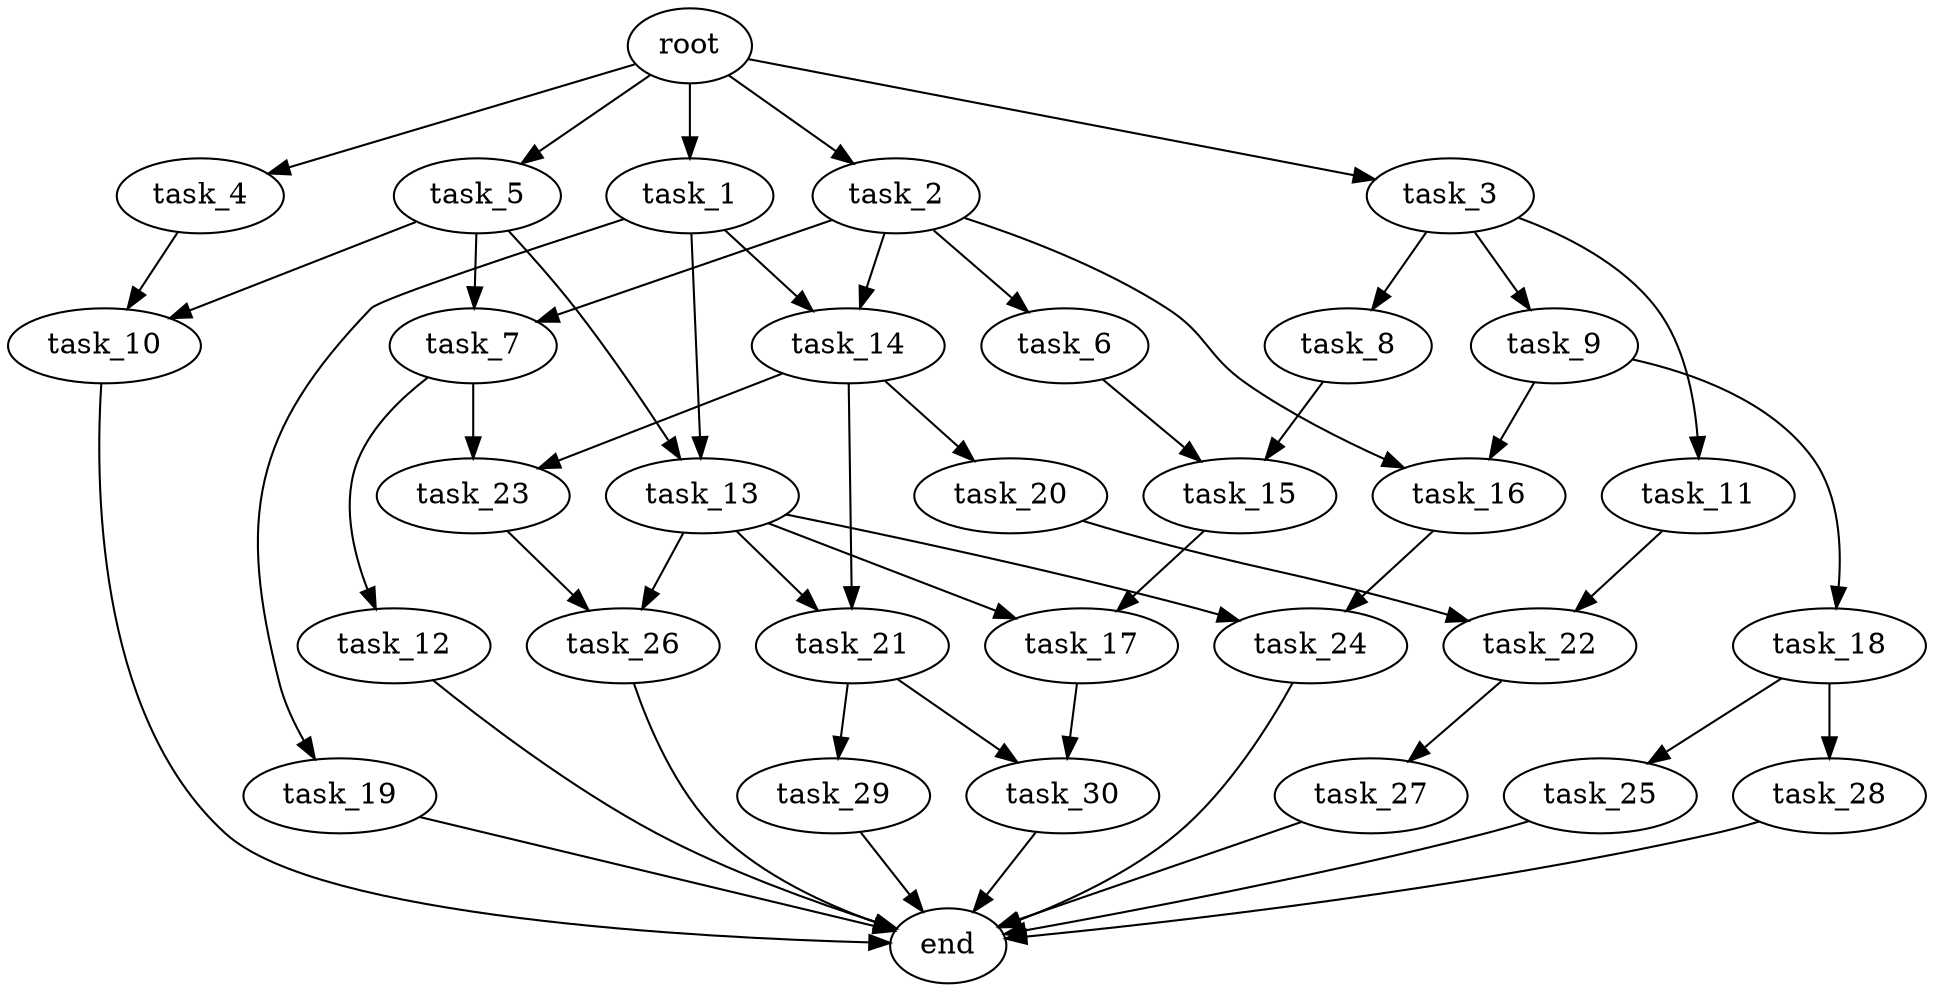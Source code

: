 digraph G {
  root [size="0.000000e+00"];
  task_1 [size="3.807631e+09"];
  task_2 [size="9.766143e+09"];
  task_3 [size="9.969375e+08"];
  task_4 [size="3.155244e+09"];
  task_5 [size="8.667861e+09"];
  task_6 [size="5.316075e+09"];
  task_7 [size="1.864987e+09"];
  task_8 [size="5.007008e+09"];
  task_9 [size="4.580405e+09"];
  task_10 [size="9.263573e+09"];
  task_11 [size="2.158631e+08"];
  task_12 [size="2.474674e+09"];
  task_13 [size="5.294624e+09"];
  task_14 [size="3.336363e+09"];
  task_15 [size="3.934605e+09"];
  task_16 [size="1.570896e+09"];
  task_17 [size="3.468452e+09"];
  task_18 [size="3.519779e+09"];
  task_19 [size="6.252684e+09"];
  task_20 [size="2.362811e+09"];
  task_21 [size="9.782464e+09"];
  task_22 [size="5.013013e+09"];
  task_23 [size="8.119117e+09"];
  task_24 [size="6.258298e+09"];
  task_25 [size="8.786894e+09"];
  task_26 [size="8.904130e+09"];
  task_27 [size="8.148772e+09"];
  task_28 [size="2.956295e+08"];
  task_29 [size="5.549839e+09"];
  task_30 [size="2.802658e+09"];
  end [size="0.000000e+00"];

  root -> task_1 [size="1.000000e-12"];
  root -> task_2 [size="1.000000e-12"];
  root -> task_3 [size="1.000000e-12"];
  root -> task_4 [size="1.000000e-12"];
  root -> task_5 [size="1.000000e-12"];
  task_1 -> task_13 [size="2.647312e+08"];
  task_1 -> task_14 [size="1.668181e+08"];
  task_1 -> task_19 [size="6.252684e+08"];
  task_2 -> task_6 [size="5.316075e+08"];
  task_2 -> task_7 [size="9.324937e+07"];
  task_2 -> task_14 [size="1.668181e+08"];
  task_2 -> task_16 [size="7.854478e+07"];
  task_3 -> task_8 [size="5.007008e+08"];
  task_3 -> task_9 [size="4.580405e+08"];
  task_3 -> task_11 [size="2.158631e+07"];
  task_4 -> task_10 [size="4.631787e+08"];
  task_5 -> task_7 [size="9.324937e+07"];
  task_5 -> task_10 [size="4.631787e+08"];
  task_5 -> task_13 [size="2.647312e+08"];
  task_6 -> task_15 [size="1.967302e+08"];
  task_7 -> task_12 [size="2.474674e+08"];
  task_7 -> task_23 [size="4.059558e+08"];
  task_8 -> task_15 [size="1.967302e+08"];
  task_9 -> task_16 [size="7.854478e+07"];
  task_9 -> task_18 [size="3.519779e+08"];
  task_10 -> end [size="1.000000e-12"];
  task_11 -> task_22 [size="2.506507e+08"];
  task_12 -> end [size="1.000000e-12"];
  task_13 -> task_17 [size="1.734226e+08"];
  task_13 -> task_21 [size="4.891232e+08"];
  task_13 -> task_24 [size="3.129149e+08"];
  task_13 -> task_26 [size="4.452065e+08"];
  task_14 -> task_20 [size="2.362811e+08"];
  task_14 -> task_21 [size="4.891232e+08"];
  task_14 -> task_23 [size="4.059558e+08"];
  task_15 -> task_17 [size="1.734226e+08"];
  task_16 -> task_24 [size="3.129149e+08"];
  task_17 -> task_30 [size="1.401329e+08"];
  task_18 -> task_25 [size="8.786894e+08"];
  task_18 -> task_28 [size="2.956295e+07"];
  task_19 -> end [size="1.000000e-12"];
  task_20 -> task_22 [size="2.506507e+08"];
  task_21 -> task_29 [size="5.549839e+08"];
  task_21 -> task_30 [size="1.401329e+08"];
  task_22 -> task_27 [size="8.148772e+08"];
  task_23 -> task_26 [size="4.452065e+08"];
  task_24 -> end [size="1.000000e-12"];
  task_25 -> end [size="1.000000e-12"];
  task_26 -> end [size="1.000000e-12"];
  task_27 -> end [size="1.000000e-12"];
  task_28 -> end [size="1.000000e-12"];
  task_29 -> end [size="1.000000e-12"];
  task_30 -> end [size="1.000000e-12"];
}
